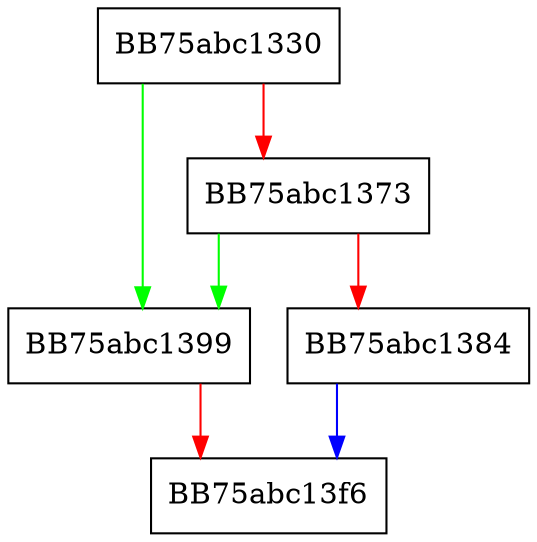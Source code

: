 digraph eIL_idiv16 {
  node [shape="box"];
  graph [splines=ortho];
  BB75abc1330 -> BB75abc1399 [color="green"];
  BB75abc1330 -> BB75abc1373 [color="red"];
  BB75abc1373 -> BB75abc1399 [color="green"];
  BB75abc1373 -> BB75abc1384 [color="red"];
  BB75abc1384 -> BB75abc13f6 [color="blue"];
  BB75abc1399 -> BB75abc13f6 [color="red"];
}